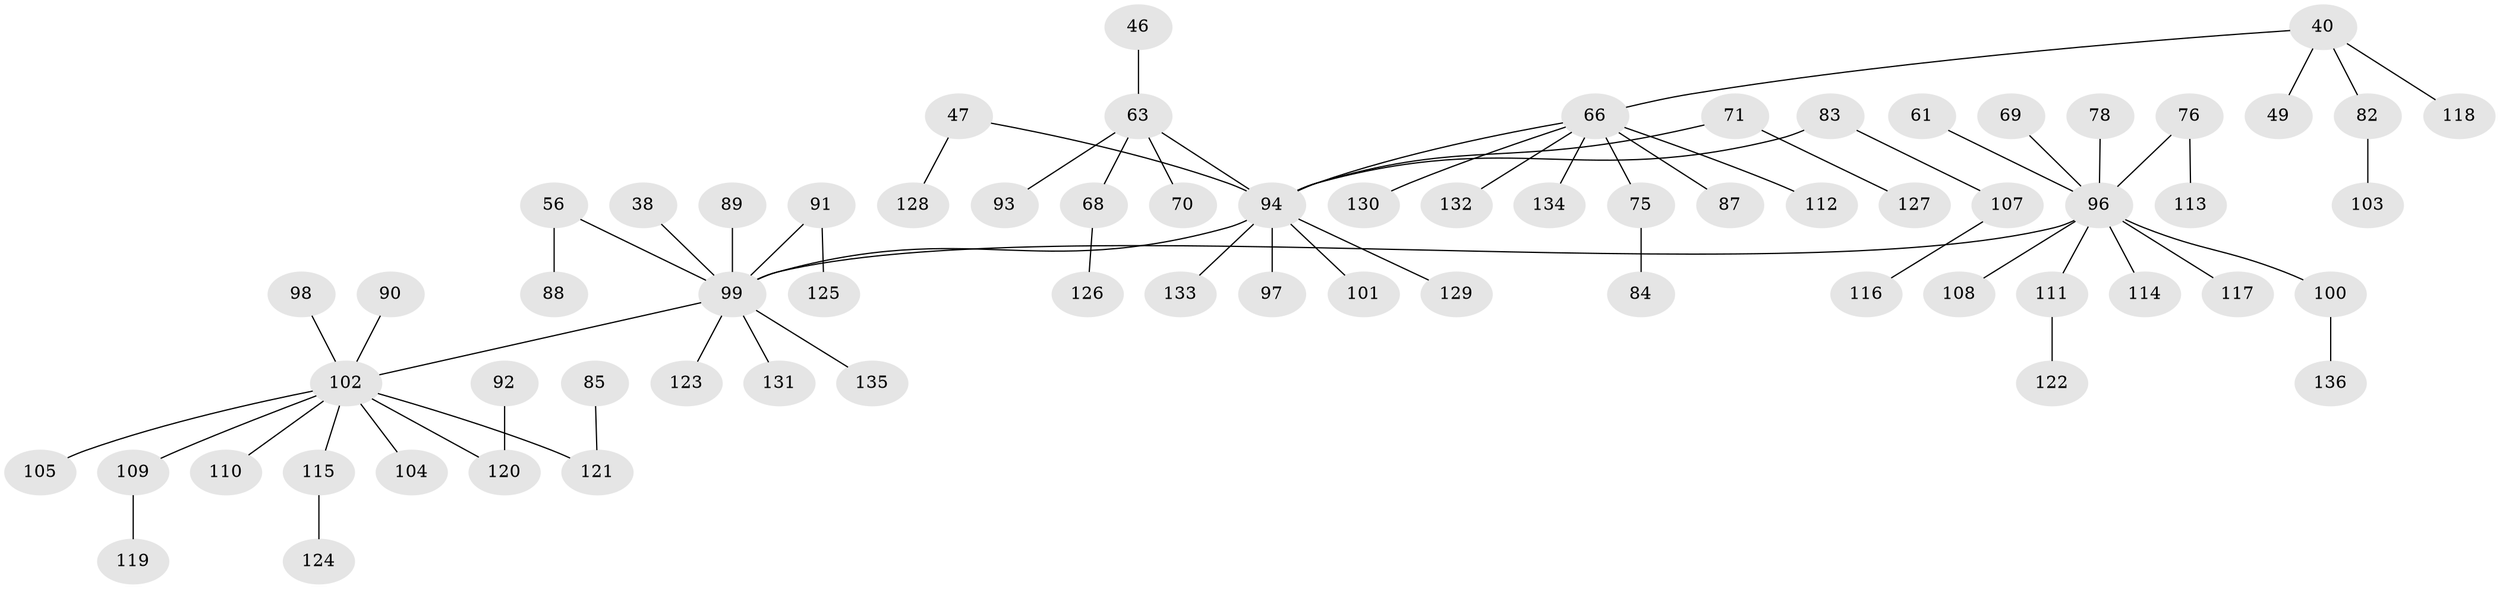 // original degree distribution, {4: 0.0661764705882353, 6: 0.014705882352941176, 5: 0.04411764705882353, 3: 0.16176470588235295, 1: 0.5, 2: 0.21323529411764705}
// Generated by graph-tools (version 1.1) at 2025/53/03/09/25 04:53:51]
// undirected, 68 vertices, 67 edges
graph export_dot {
graph [start="1"]
  node [color=gray90,style=filled];
  38;
  40 [super="+32+34"];
  46;
  47;
  49;
  56;
  61;
  63 [super="+58"];
  66 [super="+37"];
  68;
  69;
  70;
  71;
  75 [super="+65"];
  76;
  78;
  82 [super="+81"];
  83 [super="+20"];
  84;
  85;
  87;
  88;
  89;
  90;
  91;
  92;
  93;
  94 [super="+74+44"];
  96 [super="+30+48+28+36+57+55+59+86+77"];
  97;
  98;
  99 [super="+73+11+95+33"];
  100;
  101;
  102 [super="+51+67+42+62+72"];
  103;
  104;
  105;
  107;
  108;
  109;
  110;
  111;
  112;
  113;
  114;
  115 [super="+106"];
  116;
  117;
  118;
  119;
  120 [super="+79"];
  121 [super="+50"];
  122;
  123;
  124;
  125;
  126;
  127;
  128;
  129;
  130;
  131;
  132;
  133;
  134;
  135;
  136;
  38 -- 99;
  40 -- 49;
  40 -- 118;
  40 -- 82;
  40 -- 66;
  46 -- 63;
  47 -- 128;
  47 -- 94;
  56 -- 88;
  56 -- 99;
  61 -- 96;
  63 -- 68;
  63 -- 93;
  63 -- 70;
  63 -- 94;
  66 -- 132;
  66 -- 130;
  66 -- 134;
  66 -- 75;
  66 -- 112;
  66 -- 87;
  66 -- 94;
  68 -- 126;
  69 -- 96;
  71 -- 127;
  71 -- 94;
  75 -- 84;
  76 -- 113;
  76 -- 96;
  78 -- 96;
  82 -- 103;
  83 -- 107;
  83 -- 94;
  85 -- 121;
  89 -- 99;
  90 -- 102;
  91 -- 125;
  91 -- 99;
  92 -- 120;
  94 -- 129;
  94 -- 133;
  94 -- 97;
  94 -- 101;
  94 -- 99;
  96 -- 108;
  96 -- 117;
  96 -- 111;
  96 -- 99;
  96 -- 100;
  96 -- 114;
  98 -- 102;
  99 -- 123;
  99 -- 135;
  99 -- 131;
  99 -- 102;
  100 -- 136;
  102 -- 110;
  102 -- 104;
  102 -- 105;
  102 -- 121;
  102 -- 109;
  102 -- 120;
  102 -- 115;
  107 -- 116;
  109 -- 119;
  111 -- 122;
  115 -- 124;
}
